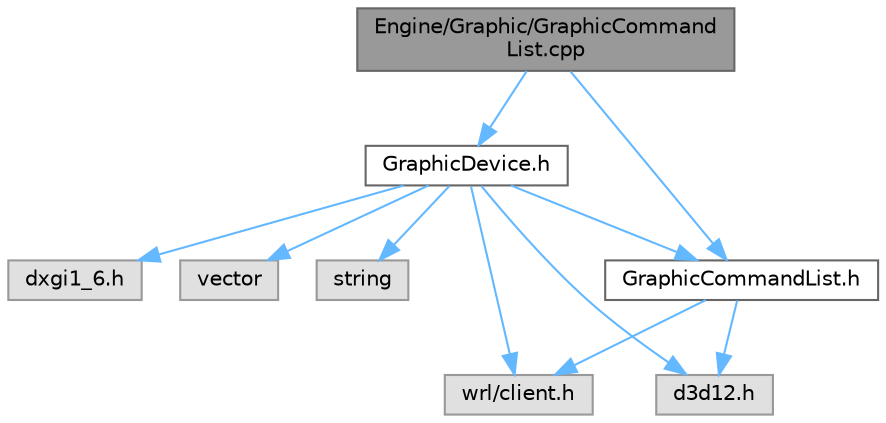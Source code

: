 digraph "Engine/Graphic/GraphicCommandList.cpp"
{
 // LATEX_PDF_SIZE
  bgcolor="transparent";
  edge [fontname=Helvetica,fontsize=10,labelfontname=Helvetica,labelfontsize=10];
  node [fontname=Helvetica,fontsize=10,shape=box,height=0.2,width=0.4];
  Node1 [id="Node000001",label="Engine/Graphic/GraphicCommand\lList.cpp",height=0.2,width=0.4,color="gray40", fillcolor="grey60", style="filled", fontcolor="black",tooltip=" "];
  Node1 -> Node2 [id="edge11_Node000001_Node000002",color="steelblue1",style="solid",tooltip=" "];
  Node2 [id="Node000002",label="GraphicCommandList.h",height=0.2,width=0.4,color="grey40", fillcolor="white", style="filled",URL="$_graphic_command_list_8h.html",tooltip=" "];
  Node2 -> Node3 [id="edge12_Node000002_Node000003",color="steelblue1",style="solid",tooltip=" "];
  Node3 [id="Node000003",label="d3d12.h",height=0.2,width=0.4,color="grey60", fillcolor="#E0E0E0", style="filled",tooltip=" "];
  Node2 -> Node4 [id="edge13_Node000002_Node000004",color="steelblue1",style="solid",tooltip=" "];
  Node4 [id="Node000004",label="wrl/client.h",height=0.2,width=0.4,color="grey60", fillcolor="#E0E0E0", style="filled",tooltip=" "];
  Node1 -> Node5 [id="edge14_Node000001_Node000005",color="steelblue1",style="solid",tooltip=" "];
  Node5 [id="Node000005",label="GraphicDevice.h",height=0.2,width=0.4,color="grey40", fillcolor="white", style="filled",URL="$_graphic_device_8h.html",tooltip=" "];
  Node5 -> Node3 [id="edge15_Node000005_Node000003",color="steelblue1",style="solid",tooltip=" "];
  Node5 -> Node6 [id="edge16_Node000005_Node000006",color="steelblue1",style="solid",tooltip=" "];
  Node6 [id="Node000006",label="dxgi1_6.h",height=0.2,width=0.4,color="grey60", fillcolor="#E0E0E0", style="filled",tooltip=" "];
  Node5 -> Node4 [id="edge17_Node000005_Node000004",color="steelblue1",style="solid",tooltip=" "];
  Node5 -> Node7 [id="edge18_Node000005_Node000007",color="steelblue1",style="solid",tooltip=" "];
  Node7 [id="Node000007",label="vector",height=0.2,width=0.4,color="grey60", fillcolor="#E0E0E0", style="filled",tooltip=" "];
  Node5 -> Node8 [id="edge19_Node000005_Node000008",color="steelblue1",style="solid",tooltip=" "];
  Node8 [id="Node000008",label="string",height=0.2,width=0.4,color="grey60", fillcolor="#E0E0E0", style="filled",tooltip=" "];
  Node5 -> Node2 [id="edge20_Node000005_Node000002",color="steelblue1",style="solid",tooltip=" "];
}
